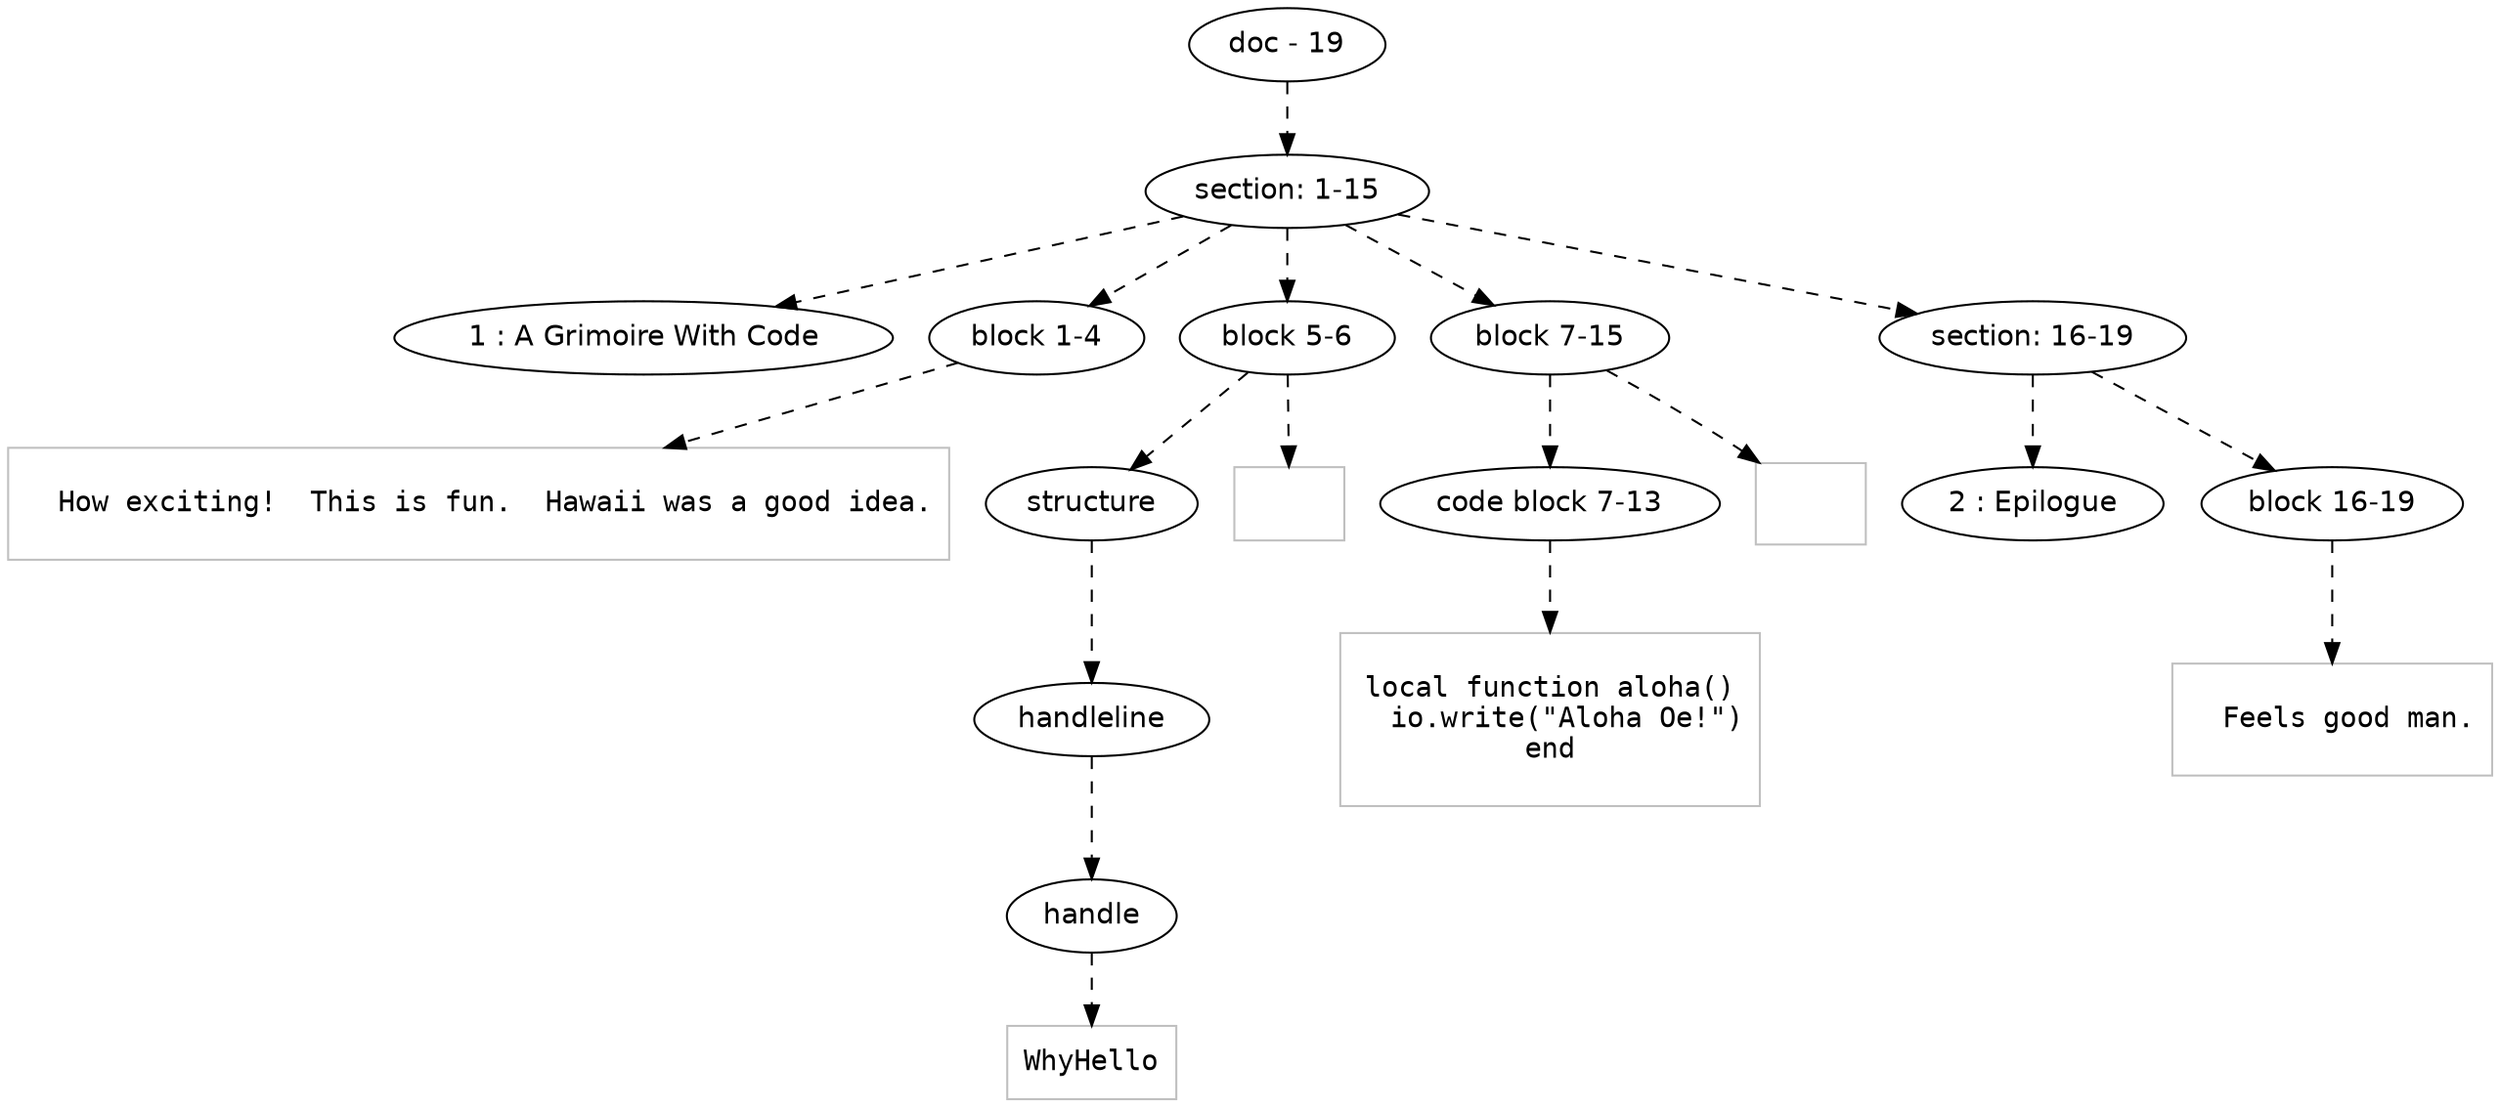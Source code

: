 digraph hierarchy {

node [fontname=Helvetica]
edge [style=dashed]

doc_0 [label="doc - 19"]


doc_0 -> { section_1}
{rank=same; section_1}

section_1 [label="section: 1-15"]


section_1 -> { header_2 block_3 block_4 block_5 section_6}
{rank=same; header_2 block_3 block_4 block_5 section_6}

header_2 [label="1 : A Grimoire With Code"]

block_3 [label="block 1-4"]

block_4 [label="block 5-6"]

block_5 [label="block 7-15"]

section_6 [label="section: 16-19"]



block_3 -> leaf_7
leaf_7  [color=Gray,shape=rectangle,fontname=Inconsolata,label="
  How exciting!  This is fun.  Hawaii was a good idea.

"]
block_4 -> { structure_8}
{rank=same; structure_8}

structure_8 [label="structure"]


structure_8 -> { handleline_9}
{rank=same; handleline_9}

handleline_9 [label="handleline"]


handleline_9 -> { handle_10}
{rank=same; handle_10}

handle_10 [label="handle"]



handle_10 -> leaf_11
leaf_11  [color=Gray,shape=rectangle,fontname=Inconsolata,label="WhyHello"]

block_4 -> leaf_12
leaf_12  [color=Gray,shape=rectangle,fontname=Inconsolata,label="
"]
block_5 -> { codeblock_13}
{rank=same; codeblock_13}

codeblock_13 [label="code block 7-13"]



codeblock_13 -> leaf_14
leaf_14  [color=Gray,shape=rectangle,fontname=Inconsolata,label="
local function aloha()
  io.write(\"Aloha Oe!\")
end

"]

block_5 -> leaf_15
leaf_15  [color=Gray,shape=rectangle,fontname=Inconsolata,label="

"]
section_6 -> { header_16 block_17}
{rank=same; header_16 block_17}

header_16 [label="2 : Epilogue"]

block_17 [label="block 16-19"]



block_17 -> leaf_18
leaf_18  [color=Gray,shape=rectangle,fontname=Inconsolata,label="
  Feels good man.

"]

}
